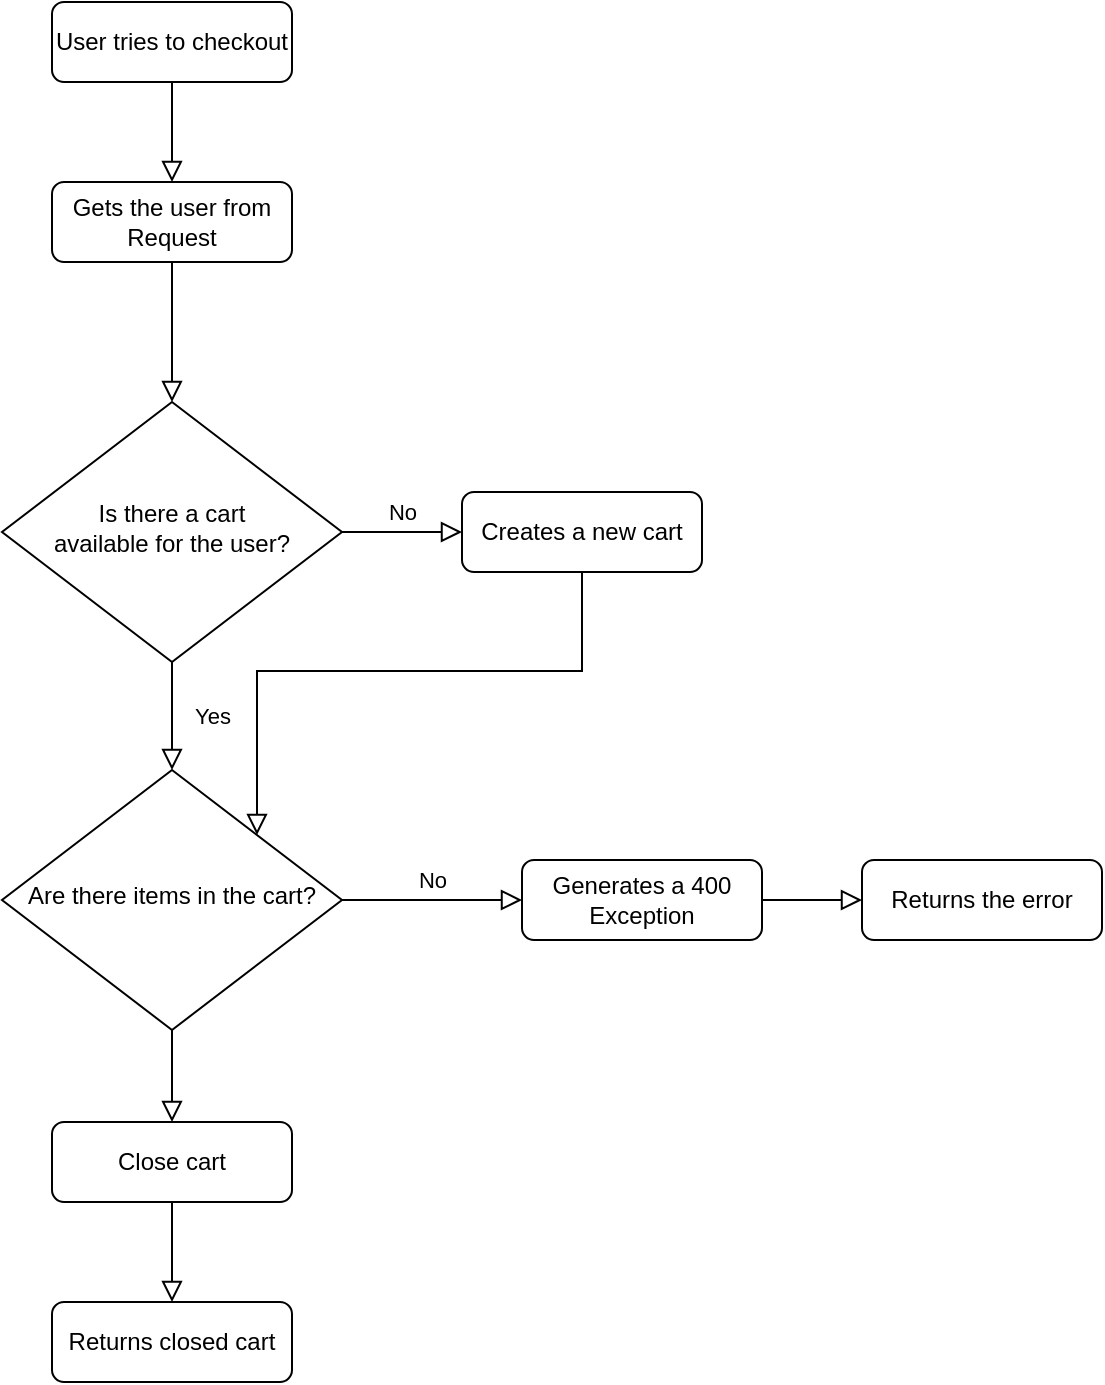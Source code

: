 <mxfile version="20.7.4" type="device"><diagram id="4qYBKPCvR3iUJ1wzS1-H" name="Página-1"><mxGraphModel dx="1434" dy="707" grid="1" gridSize="10" guides="1" tooltips="1" connect="1" arrows="1" fold="1" page="1" pageScale="1" pageWidth="1169" pageHeight="827" math="0" shadow="0"><root><mxCell id="0"/><mxCell id="1" parent="0"/><mxCell id="ynvP1Eljwp1WAfPqn4cr-1" value="" style="rounded=0;html=1;jettySize=auto;orthogonalLoop=1;fontSize=11;endArrow=block;endFill=0;endSize=8;strokeWidth=1;shadow=0;labelBackgroundColor=none;edgeStyle=orthogonalEdgeStyle;entryX=0.5;entryY=0;entryDx=0;entryDy=0;" edge="1" parent="1" source="ynvP1Eljwp1WAfPqn4cr-2" target="ynvP1Eljwp1WAfPqn4cr-9"><mxGeometry relative="1" as="geometry"/></mxCell><mxCell id="ynvP1Eljwp1WAfPqn4cr-2" value="User tries to checkout" style="rounded=1;whiteSpace=wrap;html=1;fontSize=12;glass=0;strokeWidth=1;shadow=0;" vertex="1" parent="1"><mxGeometry x="125" y="30" width="120" height="40" as="geometry"/></mxCell><mxCell id="ynvP1Eljwp1WAfPqn4cr-3" value="Yes" style="rounded=0;html=1;jettySize=auto;orthogonalLoop=1;fontSize=11;endArrow=block;endFill=0;endSize=8;strokeWidth=1;shadow=0;labelBackgroundColor=none;edgeStyle=orthogonalEdgeStyle;" edge="1" parent="1" source="ynvP1Eljwp1WAfPqn4cr-5" target="ynvP1Eljwp1WAfPqn4cr-11"><mxGeometry y="20" relative="1" as="geometry"><mxPoint as="offset"/><mxPoint x="600" y="390" as="targetPoint"/></mxGeometry></mxCell><mxCell id="ynvP1Eljwp1WAfPqn4cr-4" value="No" style="edgeStyle=orthogonalEdgeStyle;rounded=0;html=1;jettySize=auto;orthogonalLoop=1;fontSize=11;endArrow=block;endFill=0;endSize=8;strokeWidth=1;shadow=0;labelBackgroundColor=none;" edge="1" parent="1" source="ynvP1Eljwp1WAfPqn4cr-5" target="ynvP1Eljwp1WAfPqn4cr-6"><mxGeometry y="10" relative="1" as="geometry"><mxPoint as="offset"/></mxGeometry></mxCell><mxCell id="ynvP1Eljwp1WAfPqn4cr-5" value="Is there a cart &lt;br&gt;available for the user?" style="rhombus;whiteSpace=wrap;html=1;shadow=0;fontFamily=Helvetica;fontSize=12;align=center;strokeWidth=1;spacing=6;spacingTop=-4;" vertex="1" parent="1"><mxGeometry x="100" y="230" width="170" height="130" as="geometry"/></mxCell><mxCell id="ynvP1Eljwp1WAfPqn4cr-6" value="Creates a new cart" style="rounded=1;whiteSpace=wrap;html=1;fontSize=12;glass=0;strokeWidth=1;shadow=0;" vertex="1" parent="1"><mxGeometry x="330" y="275" width="120" height="40" as="geometry"/></mxCell><mxCell id="ynvP1Eljwp1WAfPqn4cr-7" value="Returns closed cart" style="rounded=1;whiteSpace=wrap;html=1;fontSize=12;glass=0;strokeWidth=1;shadow=0;" vertex="1" parent="1"><mxGeometry x="125" y="680" width="120" height="40" as="geometry"/></mxCell><mxCell id="ynvP1Eljwp1WAfPqn4cr-8" value="" style="rounded=0;html=1;jettySize=auto;orthogonalLoop=1;fontSize=11;endArrow=block;endFill=0;endSize=8;strokeWidth=1;shadow=0;labelBackgroundColor=none;edgeStyle=orthogonalEdgeStyle;exitX=0.5;exitY=1;exitDx=0;exitDy=0;entryX=1;entryY=0;entryDx=0;entryDy=0;" edge="1" parent="1" source="ynvP1Eljwp1WAfPqn4cr-6" target="ynvP1Eljwp1WAfPqn4cr-11"><mxGeometry relative="1" as="geometry"><mxPoint x="230" y="240" as="sourcePoint"/><mxPoint x="230" y="290" as="targetPoint"/></mxGeometry></mxCell><mxCell id="ynvP1Eljwp1WAfPqn4cr-9" value="Gets the user from Request" style="rounded=1;whiteSpace=wrap;html=1;fontSize=12;glass=0;strokeWidth=1;shadow=0;" vertex="1" parent="1"><mxGeometry x="125" y="120" width="120" height="40" as="geometry"/></mxCell><mxCell id="ynvP1Eljwp1WAfPqn4cr-10" value="" style="rounded=0;html=1;jettySize=auto;orthogonalLoop=1;fontSize=11;endArrow=block;endFill=0;endSize=8;strokeWidth=1;shadow=0;labelBackgroundColor=none;edgeStyle=orthogonalEdgeStyle;entryX=0.5;entryY=0;entryDx=0;entryDy=0;exitX=0.5;exitY=1;exitDx=0;exitDy=0;" edge="1" parent="1" source="ynvP1Eljwp1WAfPqn4cr-9" target="ynvP1Eljwp1WAfPqn4cr-5"><mxGeometry relative="1" as="geometry"><mxPoint x="195" y="80" as="sourcePoint"/><mxPoint x="185" y="200" as="targetPoint"/></mxGeometry></mxCell><mxCell id="ynvP1Eljwp1WAfPqn4cr-11" value="Are there items in the cart?" style="rhombus;whiteSpace=wrap;html=1;shadow=0;fontFamily=Helvetica;fontSize=12;align=center;strokeWidth=1;spacing=6;spacingTop=-4;" vertex="1" parent="1"><mxGeometry x="100" y="414" width="170" height="130" as="geometry"/></mxCell><mxCell id="ynvP1Eljwp1WAfPqn4cr-13" value="Close cart" style="rounded=1;whiteSpace=wrap;html=1;fontSize=12;glass=0;strokeWidth=1;shadow=0;" vertex="1" parent="1"><mxGeometry x="125" y="590" width="120" height="40" as="geometry"/></mxCell><mxCell id="ynvP1Eljwp1WAfPqn4cr-14" value="" style="rounded=0;html=1;jettySize=auto;orthogonalLoop=1;fontSize=11;endArrow=block;endFill=0;endSize=8;strokeWidth=1;shadow=0;labelBackgroundColor=none;edgeStyle=orthogonalEdgeStyle;entryX=0.5;entryY=0;entryDx=0;entryDy=0;exitX=0.5;exitY=1;exitDx=0;exitDy=0;" edge="1" parent="1" source="ynvP1Eljwp1WAfPqn4cr-11" target="ynvP1Eljwp1WAfPqn4cr-13"><mxGeometry relative="1" as="geometry"><mxPoint x="195" y="170" as="sourcePoint"/><mxPoint x="195" y="240" as="targetPoint"/></mxGeometry></mxCell><mxCell id="ynvP1Eljwp1WAfPqn4cr-15" value="" style="rounded=0;html=1;jettySize=auto;orthogonalLoop=1;fontSize=11;endArrow=block;endFill=0;endSize=8;strokeWidth=1;shadow=0;labelBackgroundColor=none;edgeStyle=orthogonalEdgeStyle;entryX=0.5;entryY=0;entryDx=0;entryDy=0;exitX=0.5;exitY=1;exitDx=0;exitDy=0;" edge="1" parent="1" source="ynvP1Eljwp1WAfPqn4cr-13" target="ynvP1Eljwp1WAfPqn4cr-7"><mxGeometry relative="1" as="geometry"><mxPoint x="195" y="554" as="sourcePoint"/><mxPoint x="195" y="590" as="targetPoint"/></mxGeometry></mxCell><mxCell id="ynvP1Eljwp1WAfPqn4cr-16" value="Generates a 400 Exception" style="rounded=1;whiteSpace=wrap;html=1;fontSize=12;glass=0;strokeWidth=1;shadow=0;" vertex="1" parent="1"><mxGeometry x="360" y="459" width="120" height="40" as="geometry"/></mxCell><mxCell id="ynvP1Eljwp1WAfPqn4cr-17" value="No" style="edgeStyle=orthogonalEdgeStyle;rounded=0;html=1;jettySize=auto;orthogonalLoop=1;fontSize=11;endArrow=block;endFill=0;endSize=8;strokeWidth=1;shadow=0;labelBackgroundColor=none;exitX=1;exitY=0.5;exitDx=0;exitDy=0;entryX=0;entryY=0.5;entryDx=0;entryDy=0;" edge="1" parent="1" source="ynvP1Eljwp1WAfPqn4cr-11" target="ynvP1Eljwp1WAfPqn4cr-16"><mxGeometry y="10" relative="1" as="geometry"><mxPoint as="offset"/><mxPoint x="280" y="305" as="sourcePoint"/><mxPoint x="340" y="305" as="targetPoint"/></mxGeometry></mxCell><mxCell id="ynvP1Eljwp1WAfPqn4cr-18" value="Returns the error" style="rounded=1;whiteSpace=wrap;html=1;fontSize=12;glass=0;strokeWidth=1;shadow=0;" vertex="1" parent="1"><mxGeometry x="530" y="459" width="120" height="40" as="geometry"/></mxCell><mxCell id="ynvP1Eljwp1WAfPqn4cr-19" value="" style="rounded=0;html=1;jettySize=auto;orthogonalLoop=1;fontSize=11;endArrow=block;endFill=0;endSize=8;strokeWidth=1;shadow=0;labelBackgroundColor=none;edgeStyle=orthogonalEdgeStyle;entryX=0;entryY=0.5;entryDx=0;entryDy=0;exitX=1;exitY=0.5;exitDx=0;exitDy=0;" edge="1" parent="1" source="ynvP1Eljwp1WAfPqn4cr-16" target="ynvP1Eljwp1WAfPqn4cr-18"><mxGeometry relative="1" as="geometry"><mxPoint x="195" y="640" as="sourcePoint"/><mxPoint x="195" y="690" as="targetPoint"/></mxGeometry></mxCell></root></mxGraphModel></diagram></mxfile>